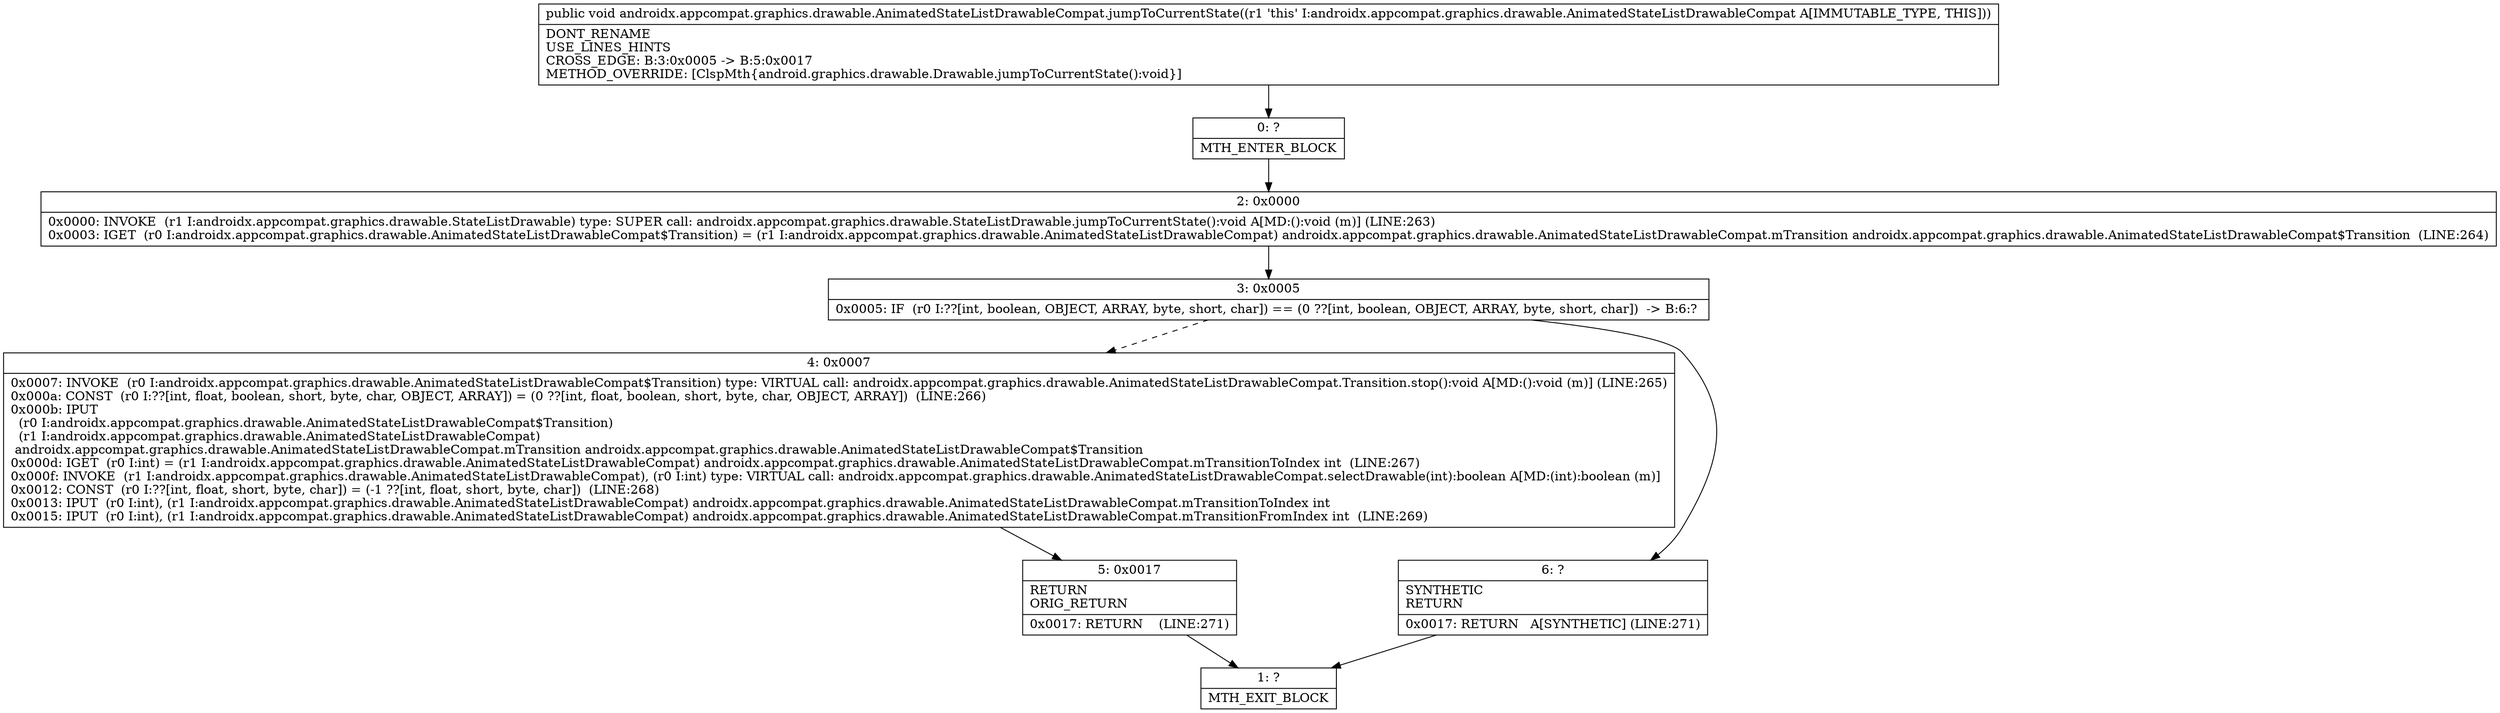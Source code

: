 digraph "CFG forandroidx.appcompat.graphics.drawable.AnimatedStateListDrawableCompat.jumpToCurrentState()V" {
Node_0 [shape=record,label="{0\:\ ?|MTH_ENTER_BLOCK\l}"];
Node_2 [shape=record,label="{2\:\ 0x0000|0x0000: INVOKE  (r1 I:androidx.appcompat.graphics.drawable.StateListDrawable) type: SUPER call: androidx.appcompat.graphics.drawable.StateListDrawable.jumpToCurrentState():void A[MD:():void (m)] (LINE:263)\l0x0003: IGET  (r0 I:androidx.appcompat.graphics.drawable.AnimatedStateListDrawableCompat$Transition) = (r1 I:androidx.appcompat.graphics.drawable.AnimatedStateListDrawableCompat) androidx.appcompat.graphics.drawable.AnimatedStateListDrawableCompat.mTransition androidx.appcompat.graphics.drawable.AnimatedStateListDrawableCompat$Transition  (LINE:264)\l}"];
Node_3 [shape=record,label="{3\:\ 0x0005|0x0005: IF  (r0 I:??[int, boolean, OBJECT, ARRAY, byte, short, char]) == (0 ??[int, boolean, OBJECT, ARRAY, byte, short, char])  \-\> B:6:? \l}"];
Node_4 [shape=record,label="{4\:\ 0x0007|0x0007: INVOKE  (r0 I:androidx.appcompat.graphics.drawable.AnimatedStateListDrawableCompat$Transition) type: VIRTUAL call: androidx.appcompat.graphics.drawable.AnimatedStateListDrawableCompat.Transition.stop():void A[MD:():void (m)] (LINE:265)\l0x000a: CONST  (r0 I:??[int, float, boolean, short, byte, char, OBJECT, ARRAY]) = (0 ??[int, float, boolean, short, byte, char, OBJECT, ARRAY])  (LINE:266)\l0x000b: IPUT  \l  (r0 I:androidx.appcompat.graphics.drawable.AnimatedStateListDrawableCompat$Transition)\l  (r1 I:androidx.appcompat.graphics.drawable.AnimatedStateListDrawableCompat)\l androidx.appcompat.graphics.drawable.AnimatedStateListDrawableCompat.mTransition androidx.appcompat.graphics.drawable.AnimatedStateListDrawableCompat$Transition \l0x000d: IGET  (r0 I:int) = (r1 I:androidx.appcompat.graphics.drawable.AnimatedStateListDrawableCompat) androidx.appcompat.graphics.drawable.AnimatedStateListDrawableCompat.mTransitionToIndex int  (LINE:267)\l0x000f: INVOKE  (r1 I:androidx.appcompat.graphics.drawable.AnimatedStateListDrawableCompat), (r0 I:int) type: VIRTUAL call: androidx.appcompat.graphics.drawable.AnimatedStateListDrawableCompat.selectDrawable(int):boolean A[MD:(int):boolean (m)]\l0x0012: CONST  (r0 I:??[int, float, short, byte, char]) = (\-1 ??[int, float, short, byte, char])  (LINE:268)\l0x0013: IPUT  (r0 I:int), (r1 I:androidx.appcompat.graphics.drawable.AnimatedStateListDrawableCompat) androidx.appcompat.graphics.drawable.AnimatedStateListDrawableCompat.mTransitionToIndex int \l0x0015: IPUT  (r0 I:int), (r1 I:androidx.appcompat.graphics.drawable.AnimatedStateListDrawableCompat) androidx.appcompat.graphics.drawable.AnimatedStateListDrawableCompat.mTransitionFromIndex int  (LINE:269)\l}"];
Node_5 [shape=record,label="{5\:\ 0x0017|RETURN\lORIG_RETURN\l|0x0017: RETURN    (LINE:271)\l}"];
Node_1 [shape=record,label="{1\:\ ?|MTH_EXIT_BLOCK\l}"];
Node_6 [shape=record,label="{6\:\ ?|SYNTHETIC\lRETURN\l|0x0017: RETURN   A[SYNTHETIC] (LINE:271)\l}"];
MethodNode[shape=record,label="{public void androidx.appcompat.graphics.drawable.AnimatedStateListDrawableCompat.jumpToCurrentState((r1 'this' I:androidx.appcompat.graphics.drawable.AnimatedStateListDrawableCompat A[IMMUTABLE_TYPE, THIS]))  | DONT_RENAME\lUSE_LINES_HINTS\lCROSS_EDGE: B:3:0x0005 \-\> B:5:0x0017\lMETHOD_OVERRIDE: [ClspMth\{android.graphics.drawable.Drawable.jumpToCurrentState():void\}]\l}"];
MethodNode -> Node_0;Node_0 -> Node_2;
Node_2 -> Node_3;
Node_3 -> Node_4[style=dashed];
Node_3 -> Node_6;
Node_4 -> Node_5;
Node_5 -> Node_1;
Node_6 -> Node_1;
}

